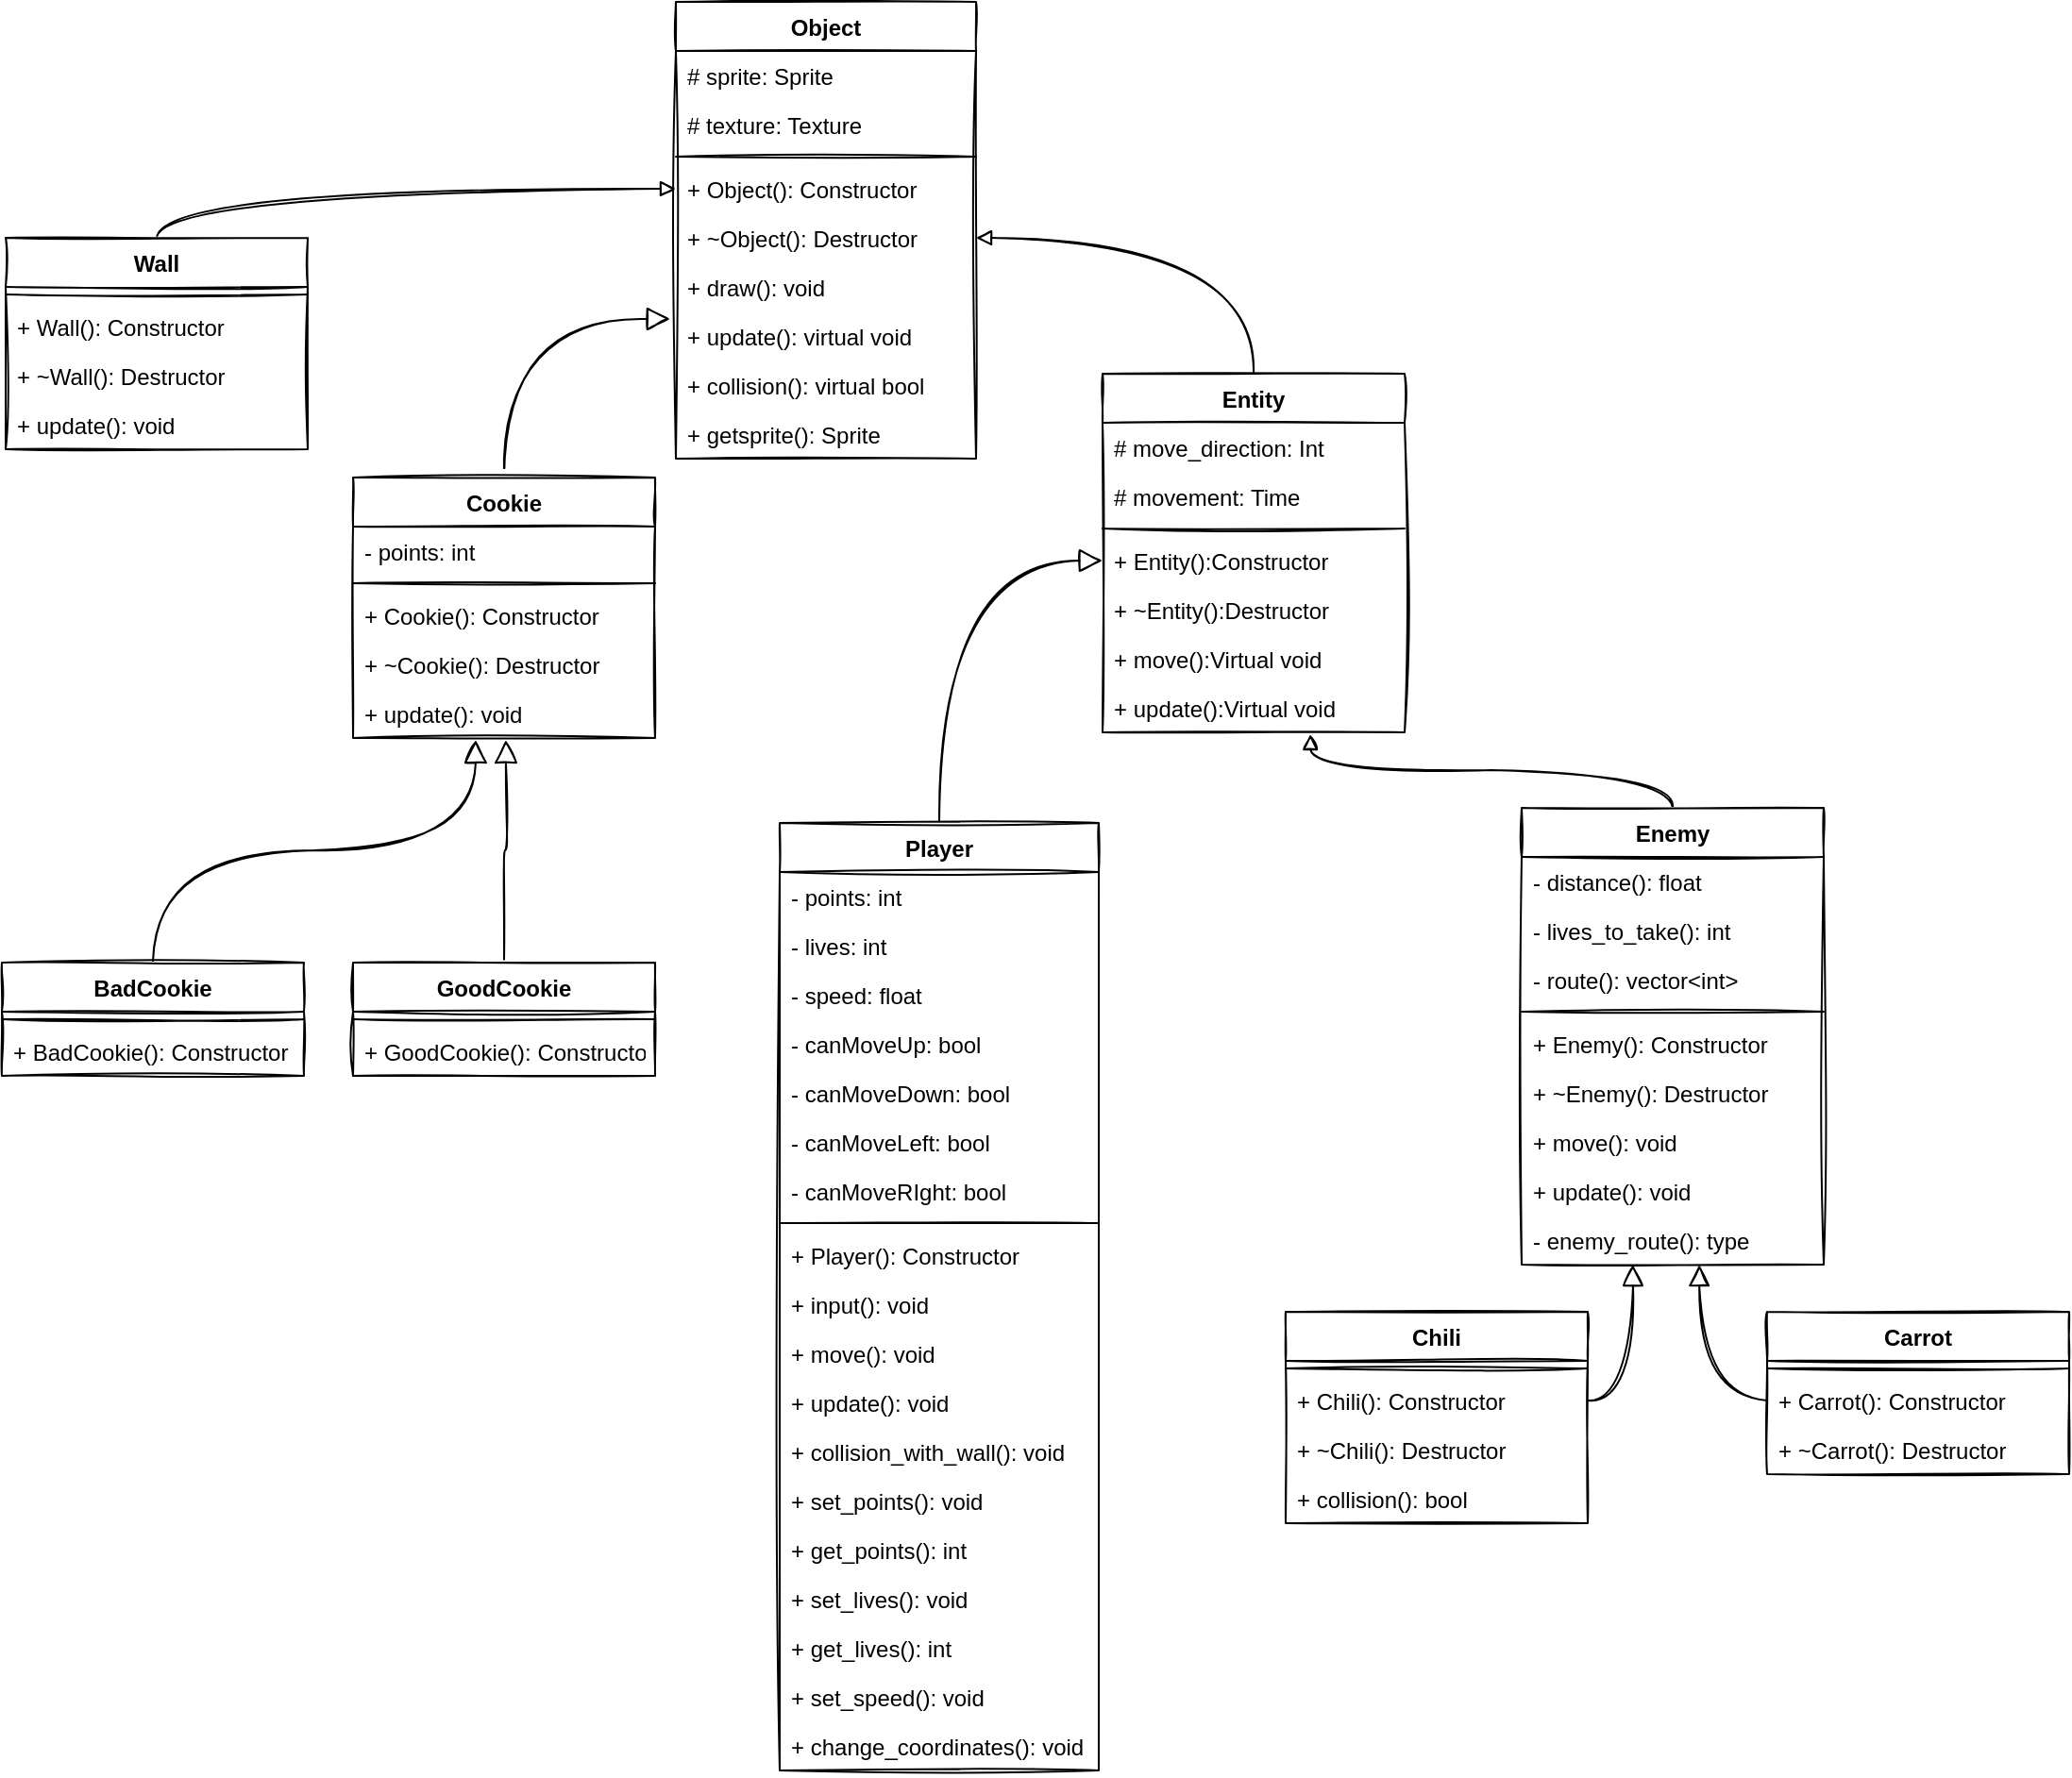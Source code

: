 <mxfile version="13.10.0" type="device" pages="4"><diagram id="eurjh4D5CMsgM8V4urNV" name="Page-1"><mxGraphModel dx="1736" dy="816" grid="0" gridSize="10" guides="1" tooltips="1" connect="1" arrows="1" fold="1" page="0" pageScale="1" pageWidth="850" pageHeight="1100" math="0" shadow="0"><root><mxCell id="0"/><mxCell id="1" parent="0"/><mxCell id="qb7raMPDY5-Nb71OauhC-1" value="Object" style="swimlane;fontStyle=1;align=center;verticalAlign=top;childLayout=stackLayout;horizontal=1;startSize=26;horizontalStack=0;resizeParent=1;resizeParentMax=0;resizeLast=0;collapsible=1;marginBottom=0;sketch=1;" parent="1" vertex="1"><mxGeometry x="325" y="46" width="159" height="242" as="geometry"/></mxCell><mxCell id="qb7raMPDY5-Nb71OauhC-2" value="# sprite: Sprite&#10;" style="text;strokeColor=none;fillColor=none;align=left;verticalAlign=top;spacingLeft=4;spacingRight=4;overflow=hidden;rotatable=0;points=[[0,0.5],[1,0.5]];portConstraint=eastwest;sketch=1;" parent="qb7raMPDY5-Nb71OauhC-1" vertex="1"><mxGeometry y="26" width="159" height="26" as="geometry"/></mxCell><mxCell id="qb7raMPDY5-Nb71OauhC-5" value="# texture: Texture&#10;" style="text;strokeColor=none;fillColor=none;align=left;verticalAlign=top;spacingLeft=4;spacingRight=4;overflow=hidden;rotatable=0;points=[[0,0.5],[1,0.5]];portConstraint=eastwest;sketch=1;" parent="qb7raMPDY5-Nb71OauhC-1" vertex="1"><mxGeometry y="52" width="159" height="26" as="geometry"/></mxCell><mxCell id="qb7raMPDY5-Nb71OauhC-3" value="" style="line;strokeWidth=1;fillColor=none;align=left;verticalAlign=middle;spacingTop=-1;spacingLeft=3;spacingRight=3;rotatable=0;labelPosition=right;points=[];portConstraint=eastwest;sketch=1;" parent="qb7raMPDY5-Nb71OauhC-1" vertex="1"><mxGeometry y="78" width="159" height="8" as="geometry"/></mxCell><mxCell id="qb7raMPDY5-Nb71OauhC-4" value="+ Object(): Constructor" style="text;strokeColor=none;fillColor=none;align=left;verticalAlign=top;spacingLeft=4;spacingRight=4;overflow=hidden;rotatable=0;points=[[0,0.5],[1,0.5]];portConstraint=eastwest;sketch=1;" parent="qb7raMPDY5-Nb71OauhC-1" vertex="1"><mxGeometry y="86" width="159" height="26" as="geometry"/></mxCell><mxCell id="qb7raMPDY5-Nb71OauhC-6" value="+ ~Object(): Destructor" style="text;strokeColor=none;fillColor=none;align=left;verticalAlign=top;spacingLeft=4;spacingRight=4;overflow=hidden;rotatable=0;points=[[0,0.5],[1,0.5]];portConstraint=eastwest;sketch=1;" parent="qb7raMPDY5-Nb71OauhC-1" vertex="1"><mxGeometry y="112" width="159" height="26" as="geometry"/></mxCell><mxCell id="qb7raMPDY5-Nb71OauhC-13" value="+ draw(): void " style="text;strokeColor=none;fillColor=none;align=left;verticalAlign=top;spacingLeft=4;spacingRight=4;overflow=hidden;rotatable=0;points=[[0,0.5],[1,0.5]];portConstraint=eastwest;sketch=1;" parent="qb7raMPDY5-Nb71OauhC-1" vertex="1"><mxGeometry y="138" width="159" height="26" as="geometry"/></mxCell><mxCell id="qb7raMPDY5-Nb71OauhC-14" value="+ update(): virtual void" style="text;strokeColor=none;fillColor=none;align=left;verticalAlign=top;spacingLeft=4;spacingRight=4;overflow=hidden;rotatable=0;points=[[0,0.5],[1,0.5]];portConstraint=eastwest;sketch=1;" parent="qb7raMPDY5-Nb71OauhC-1" vertex="1"><mxGeometry y="164" width="159" height="26" as="geometry"/></mxCell><mxCell id="qb7raMPDY5-Nb71OauhC-15" value="+ collision(): virtual bool" style="text;strokeColor=none;fillColor=none;align=left;verticalAlign=top;spacingLeft=4;spacingRight=4;overflow=hidden;rotatable=0;points=[[0,0.5],[1,0.5]];portConstraint=eastwest;sketch=1;" parent="qb7raMPDY5-Nb71OauhC-1" vertex="1"><mxGeometry y="190" width="159" height="26" as="geometry"/></mxCell><mxCell id="qb7raMPDY5-Nb71OauhC-16" value="+ getsprite(): Sprite" style="text;strokeColor=none;fillColor=none;align=left;verticalAlign=top;spacingLeft=4;spacingRight=4;overflow=hidden;rotatable=0;points=[[0,0.5],[1,0.5]];portConstraint=eastwest;sketch=1;" parent="qb7raMPDY5-Nb71OauhC-1" vertex="1"><mxGeometry y="216" width="159" height="26" as="geometry"/></mxCell><mxCell id="qb7raMPDY5-Nb71OauhC-36" style="edgeStyle=orthogonalEdgeStyle;orthogonalLoop=1;jettySize=auto;html=1;exitX=0.5;exitY=0;exitDx=0;exitDy=0;entryX=1;entryY=0.5;entryDx=0;entryDy=0;endArrow=block;endFill=0;curved=1;sketch=1;" parent="1" source="qb7raMPDY5-Nb71OauhC-17" target="qb7raMPDY5-Nb71OauhC-6" edge="1"><mxGeometry relative="1" as="geometry"/></mxCell><mxCell id="qb7raMPDY5-Nb71OauhC-17" value="Entity" style="swimlane;fontStyle=1;align=center;verticalAlign=top;childLayout=stackLayout;horizontal=1;startSize=26;horizontalStack=0;resizeParent=1;resizeParentMax=0;resizeLast=0;collapsible=1;marginBottom=0;sketch=1;" parent="1" vertex="1"><mxGeometry x="551" y="243" width="160" height="190" as="geometry"/></mxCell><mxCell id="qb7raMPDY5-Nb71OauhC-18" value="# move_direction: Int" style="text;strokeColor=none;fillColor=none;align=left;verticalAlign=top;spacingLeft=4;spacingRight=4;overflow=hidden;rotatable=0;points=[[0,0.5],[1,0.5]];portConstraint=eastwest;sketch=1;" parent="qb7raMPDY5-Nb71OauhC-17" vertex="1"><mxGeometry y="26" width="160" height="26" as="geometry"/></mxCell><mxCell id="qb7raMPDY5-Nb71OauhC-21" value="# movement: Time" style="text;strokeColor=none;fillColor=none;align=left;verticalAlign=top;spacingLeft=4;spacingRight=4;overflow=hidden;rotatable=0;points=[[0,0.5],[1,0.5]];portConstraint=eastwest;sketch=1;" parent="qb7raMPDY5-Nb71OauhC-17" vertex="1"><mxGeometry y="52" width="160" height="26" as="geometry"/></mxCell><mxCell id="qb7raMPDY5-Nb71OauhC-19" value="" style="line;strokeWidth=1;fillColor=none;align=left;verticalAlign=middle;spacingTop=-1;spacingLeft=3;spacingRight=3;rotatable=0;labelPosition=right;points=[];portConstraint=eastwest;sketch=1;" parent="qb7raMPDY5-Nb71OauhC-17" vertex="1"><mxGeometry y="78" width="160" height="8" as="geometry"/></mxCell><mxCell id="qb7raMPDY5-Nb71OauhC-20" value="+ Entity():Constructor " style="text;strokeColor=none;fillColor=none;align=left;verticalAlign=top;spacingLeft=4;spacingRight=4;overflow=hidden;rotatable=0;points=[[0,0.5],[1,0.5]];portConstraint=eastwest;sketch=1;" parent="qb7raMPDY5-Nb71OauhC-17" vertex="1"><mxGeometry y="86" width="160" height="26" as="geometry"/></mxCell><mxCell id="qb7raMPDY5-Nb71OauhC-22" value="+ ~Entity():Destructor " style="text;strokeColor=none;fillColor=none;align=left;verticalAlign=top;spacingLeft=4;spacingRight=4;overflow=hidden;rotatable=0;points=[[0,0.5],[1,0.5]];portConstraint=eastwest;sketch=1;" parent="qb7raMPDY5-Nb71OauhC-17" vertex="1"><mxGeometry y="112" width="160" height="26" as="geometry"/></mxCell><mxCell id="qb7raMPDY5-Nb71OauhC-23" value="+ move():Virtual void " style="text;strokeColor=none;fillColor=none;align=left;verticalAlign=top;spacingLeft=4;spacingRight=4;overflow=hidden;rotatable=0;points=[[0,0.5],[1,0.5]];portConstraint=eastwest;sketch=1;" parent="qb7raMPDY5-Nb71OauhC-17" vertex="1"><mxGeometry y="138" width="160" height="26" as="geometry"/></mxCell><mxCell id="qb7raMPDY5-Nb71OauhC-24" value="+ update():Virtual void " style="text;strokeColor=none;fillColor=none;align=left;verticalAlign=top;spacingLeft=4;spacingRight=4;overflow=hidden;rotatable=0;points=[[0,0.5],[1,0.5]];portConstraint=eastwest;sketch=1;" parent="qb7raMPDY5-Nb71OauhC-17" vertex="1"><mxGeometry y="164" width="160" height="26" as="geometry"/></mxCell><mxCell id="qb7raMPDY5-Nb71OauhC-71" style="edgeStyle=orthogonalEdgeStyle;orthogonalLoop=1;jettySize=auto;html=1;entryX=0;entryY=0.5;entryDx=0;entryDy=0;endArrow=block;endFill=0;curved=1;sketch=1;" parent="1" source="qb7raMPDY5-Nb71OauhC-37" target="qb7raMPDY5-Nb71OauhC-4" edge="1"><mxGeometry relative="1" as="geometry"/></mxCell><mxCell id="qb7raMPDY5-Nb71OauhC-37" value="Wall" style="swimlane;fontStyle=1;align=center;verticalAlign=top;childLayout=stackLayout;horizontal=1;startSize=26;horizontalStack=0;resizeParent=1;resizeParentMax=0;resizeLast=0;collapsible=1;marginBottom=0;sketch=1;" parent="1" vertex="1"><mxGeometry x="-30" y="171" width="160" height="112" as="geometry"/></mxCell><mxCell id="qb7raMPDY5-Nb71OauhC-39" value="" style="line;strokeWidth=1;fillColor=none;align=left;verticalAlign=middle;spacingTop=-1;spacingLeft=3;spacingRight=3;rotatable=0;labelPosition=right;points=[];portConstraint=eastwest;sketch=1;" parent="qb7raMPDY5-Nb71OauhC-37" vertex="1"><mxGeometry y="26" width="160" height="8" as="geometry"/></mxCell><mxCell id="qb7raMPDY5-Nb71OauhC-40" value="+ Wall(): Constructor" style="text;strokeColor=none;fillColor=none;align=left;verticalAlign=top;spacingLeft=4;spacingRight=4;overflow=hidden;rotatable=0;points=[[0,0.5],[1,0.5]];portConstraint=eastwest;sketch=1;" parent="qb7raMPDY5-Nb71OauhC-37" vertex="1"><mxGeometry y="34" width="160" height="26" as="geometry"/></mxCell><mxCell id="Ig90UgPS-nkzDy9OIVpp-23" value="+ ~Wall(): Destructor" style="text;strokeColor=none;fillColor=none;align=left;verticalAlign=top;spacingLeft=4;spacingRight=4;overflow=hidden;rotatable=0;points=[[0,0.5],[1,0.5]];portConstraint=eastwest;sketch=1;" parent="qb7raMPDY5-Nb71OauhC-37" vertex="1"><mxGeometry y="60" width="160" height="26" as="geometry"/></mxCell><mxCell id="Ig90UgPS-nkzDy9OIVpp-24" value="+ update(): void" style="text;strokeColor=none;fillColor=none;align=left;verticalAlign=top;spacingLeft=4;spacingRight=4;overflow=hidden;rotatable=0;points=[[0,0.5],[1,0.5]];portConstraint=eastwest;sketch=1;" parent="qb7raMPDY5-Nb71OauhC-37" vertex="1"><mxGeometry y="86" width="160" height="26" as="geometry"/></mxCell><mxCell id="BeN2q6Zb-BIlwSnJ0S9z-1" style="edgeStyle=orthogonalEdgeStyle;curved=1;rounded=0;orthogonalLoop=1;jettySize=auto;html=1;exitX=0.5;exitY=0;exitDx=0;exitDy=0;entryX=0;entryY=0.5;entryDx=0;entryDy=0;endArrow=block;endFill=0;endSize=10;sketch=1;" parent="1" source="qb7raMPDY5-Nb71OauhC-41" target="qb7raMPDY5-Nb71OauhC-20" edge="1"><mxGeometry relative="1" as="geometry"/></mxCell><mxCell id="qb7raMPDY5-Nb71OauhC-41" value="Player" style="swimlane;fontStyle=1;align=center;verticalAlign=top;childLayout=stackLayout;horizontal=1;startSize=26;horizontalStack=0;resizeParent=1;resizeParentMax=0;resizeLast=0;collapsible=1;marginBottom=0;sketch=1;" parent="1" vertex="1"><mxGeometry x="380" y="481" width="169" height="502" as="geometry"/></mxCell><mxCell id="qb7raMPDY5-Nb71OauhC-42" value="- points: int" style="text;strokeColor=none;fillColor=none;align=left;verticalAlign=top;spacingLeft=4;spacingRight=4;overflow=hidden;rotatable=0;points=[[0,0.5],[1,0.5]];portConstraint=eastwest;sketch=1;" parent="qb7raMPDY5-Nb71OauhC-41" vertex="1"><mxGeometry y="26" width="169" height="26" as="geometry"/></mxCell><mxCell id="Ig90UgPS-nkzDy9OIVpp-5" value="- lives: int" style="text;strokeColor=none;fillColor=none;align=left;verticalAlign=top;spacingLeft=4;spacingRight=4;overflow=hidden;rotatable=0;points=[[0,0.5],[1,0.5]];portConstraint=eastwest;sketch=1;" parent="qb7raMPDY5-Nb71OauhC-41" vertex="1"><mxGeometry y="52" width="169" height="26" as="geometry"/></mxCell><mxCell id="Ig90UgPS-nkzDy9OIVpp-8" value="- speed: float" style="text;strokeColor=none;fillColor=none;align=left;verticalAlign=top;spacingLeft=4;spacingRight=4;overflow=hidden;rotatable=0;points=[[0,0.5],[1,0.5]];portConstraint=eastwest;sketch=1;" parent="qb7raMPDY5-Nb71OauhC-41" vertex="1"><mxGeometry y="78" width="169" height="26" as="geometry"/></mxCell><mxCell id="Ig90UgPS-nkzDy9OIVpp-7" value="- canMoveUp: bool" style="text;strokeColor=none;fillColor=none;align=left;verticalAlign=top;spacingLeft=4;spacingRight=4;overflow=hidden;rotatable=0;points=[[0,0.5],[1,0.5]];portConstraint=eastwest;sketch=1;" parent="qb7raMPDY5-Nb71OauhC-41" vertex="1"><mxGeometry y="104" width="169" height="26" as="geometry"/></mxCell><mxCell id="Ig90UgPS-nkzDy9OIVpp-10" value="- canMoveDown: bool" style="text;strokeColor=none;fillColor=none;align=left;verticalAlign=top;spacingLeft=4;spacingRight=4;overflow=hidden;rotatable=0;points=[[0,0.5],[1,0.5]];portConstraint=eastwest;sketch=1;" parent="qb7raMPDY5-Nb71OauhC-41" vertex="1"><mxGeometry y="130" width="169" height="26" as="geometry"/></mxCell><mxCell id="Ig90UgPS-nkzDy9OIVpp-12" value="- canMoveLeft: bool" style="text;strokeColor=none;fillColor=none;align=left;verticalAlign=top;spacingLeft=4;spacingRight=4;overflow=hidden;rotatable=0;points=[[0,0.5],[1,0.5]];portConstraint=eastwest;sketch=1;" parent="qb7raMPDY5-Nb71OauhC-41" vertex="1"><mxGeometry y="156" width="169" height="26" as="geometry"/></mxCell><mxCell id="Ig90UgPS-nkzDy9OIVpp-11" value="- canMoveRIght: bool" style="text;strokeColor=none;fillColor=none;align=left;verticalAlign=top;spacingLeft=4;spacingRight=4;overflow=hidden;rotatable=0;points=[[0,0.5],[1,0.5]];portConstraint=eastwest;sketch=1;" parent="qb7raMPDY5-Nb71OauhC-41" vertex="1"><mxGeometry y="182" width="169" height="26" as="geometry"/></mxCell><mxCell id="qb7raMPDY5-Nb71OauhC-43" value="" style="line;strokeWidth=1;fillColor=none;align=left;verticalAlign=middle;spacingTop=-1;spacingLeft=3;spacingRight=3;rotatable=0;labelPosition=right;points=[];portConstraint=eastwest;sketch=1;" parent="qb7raMPDY5-Nb71OauhC-41" vertex="1"><mxGeometry y="208" width="169" height="8" as="geometry"/></mxCell><mxCell id="qb7raMPDY5-Nb71OauhC-44" value="+ Player(): Constructor" style="text;strokeColor=none;fillColor=none;align=left;verticalAlign=top;spacingLeft=4;spacingRight=4;overflow=hidden;rotatable=0;points=[[0,0.5],[1,0.5]];portConstraint=eastwest;sketch=1;" parent="qb7raMPDY5-Nb71OauhC-41" vertex="1"><mxGeometry y="216" width="169" height="26" as="geometry"/></mxCell><mxCell id="Ig90UgPS-nkzDy9OIVpp-13" value="+ input(): void" style="text;strokeColor=none;fillColor=none;align=left;verticalAlign=top;spacingLeft=4;spacingRight=4;overflow=hidden;rotatable=0;points=[[0,0.5],[1,0.5]];portConstraint=eastwest;sketch=1;" parent="qb7raMPDY5-Nb71OauhC-41" vertex="1"><mxGeometry y="242" width="169" height="26" as="geometry"/></mxCell><mxCell id="Ig90UgPS-nkzDy9OIVpp-14" value="+ move(): void" style="text;strokeColor=none;fillColor=none;align=left;verticalAlign=top;spacingLeft=4;spacingRight=4;overflow=hidden;rotatable=0;points=[[0,0.5],[1,0.5]];portConstraint=eastwest;sketch=1;" parent="qb7raMPDY5-Nb71OauhC-41" vertex="1"><mxGeometry y="268" width="169" height="26" as="geometry"/></mxCell><mxCell id="Ig90UgPS-nkzDy9OIVpp-15" value="+ update(): void" style="text;strokeColor=none;fillColor=none;align=left;verticalAlign=top;spacingLeft=4;spacingRight=4;overflow=hidden;rotatable=0;points=[[0,0.5],[1,0.5]];portConstraint=eastwest;sketch=1;" parent="qb7raMPDY5-Nb71OauhC-41" vertex="1"><mxGeometry y="294" width="169" height="26" as="geometry"/></mxCell><mxCell id="Ig90UgPS-nkzDy9OIVpp-16" value="+ collision_with_wall(): void" style="text;strokeColor=none;fillColor=none;align=left;verticalAlign=top;spacingLeft=4;spacingRight=4;overflow=hidden;rotatable=0;points=[[0,0.5],[1,0.5]];portConstraint=eastwest;sketch=1;" parent="qb7raMPDY5-Nb71OauhC-41" vertex="1"><mxGeometry y="320" width="169" height="26" as="geometry"/></mxCell><mxCell id="Ig90UgPS-nkzDy9OIVpp-17" value="+ set_points(): void" style="text;strokeColor=none;fillColor=none;align=left;verticalAlign=top;spacingLeft=4;spacingRight=4;overflow=hidden;rotatable=0;points=[[0,0.5],[1,0.5]];portConstraint=eastwest;sketch=1;" parent="qb7raMPDY5-Nb71OauhC-41" vertex="1"><mxGeometry y="346" width="169" height="26" as="geometry"/></mxCell><mxCell id="Ig90UgPS-nkzDy9OIVpp-18" value="+ get_points(): int" style="text;strokeColor=none;fillColor=none;align=left;verticalAlign=top;spacingLeft=4;spacingRight=4;overflow=hidden;rotatable=0;points=[[0,0.5],[1,0.5]];portConstraint=eastwest;sketch=1;" parent="qb7raMPDY5-Nb71OauhC-41" vertex="1"><mxGeometry y="372" width="169" height="26" as="geometry"/></mxCell><mxCell id="Ig90UgPS-nkzDy9OIVpp-19" value="+ set_lives(): void" style="text;strokeColor=none;fillColor=none;align=left;verticalAlign=top;spacingLeft=4;spacingRight=4;overflow=hidden;rotatable=0;points=[[0,0.5],[1,0.5]];portConstraint=eastwest;sketch=1;" parent="qb7raMPDY5-Nb71OauhC-41" vertex="1"><mxGeometry y="398" width="169" height="26" as="geometry"/></mxCell><mxCell id="Ig90UgPS-nkzDy9OIVpp-20" value="+ get_lives(): int" style="text;strokeColor=none;fillColor=none;align=left;verticalAlign=top;spacingLeft=4;spacingRight=4;overflow=hidden;rotatable=0;points=[[0,0.5],[1,0.5]];portConstraint=eastwest;sketch=1;" parent="qb7raMPDY5-Nb71OauhC-41" vertex="1"><mxGeometry y="424" width="169" height="26" as="geometry"/></mxCell><mxCell id="Ig90UgPS-nkzDy9OIVpp-21" value="+ set_speed(): void" style="text;strokeColor=none;fillColor=none;align=left;verticalAlign=top;spacingLeft=4;spacingRight=4;overflow=hidden;rotatable=0;points=[[0,0.5],[1,0.5]];portConstraint=eastwest;sketch=1;" parent="qb7raMPDY5-Nb71OauhC-41" vertex="1"><mxGeometry y="450" width="169" height="26" as="geometry"/></mxCell><mxCell id="Ig90UgPS-nkzDy9OIVpp-22" value="+ change_coordinates(): void" style="text;strokeColor=none;fillColor=none;align=left;verticalAlign=top;spacingLeft=4;spacingRight=4;overflow=hidden;rotatable=0;points=[[0,0.5],[1,0.5]];portConstraint=eastwest;sketch=1;" parent="qb7raMPDY5-Nb71OauhC-41" vertex="1"><mxGeometry y="476" width="169" height="26" as="geometry"/></mxCell><mxCell id="qb7raMPDY5-Nb71OauhC-50" style="edgeStyle=orthogonalEdgeStyle;orthogonalLoop=1;jettySize=auto;html=1;entryX=0.688;entryY=1.038;entryDx=0;entryDy=0;entryPerimeter=0;endArrow=block;endFill=0;curved=1;sketch=1;" parent="1" source="qb7raMPDY5-Nb71OauhC-46" target="qb7raMPDY5-Nb71OauhC-24" edge="1"><mxGeometry relative="1" as="geometry"/></mxCell><mxCell id="qb7raMPDY5-Nb71OauhC-46" value="Enemy" style="swimlane;fontStyle=1;align=center;verticalAlign=top;childLayout=stackLayout;horizontal=1;startSize=26;horizontalStack=0;resizeParent=1;resizeParentMax=0;resizeLast=0;collapsible=1;marginBottom=0;sketch=1;" parent="1" vertex="1"><mxGeometry x="773" y="473" width="160" height="242" as="geometry"/></mxCell><mxCell id="qb7raMPDY5-Nb71OauhC-47" value="- distance(): float" style="text;strokeColor=none;fillColor=none;align=left;verticalAlign=top;spacingLeft=4;spacingRight=4;overflow=hidden;rotatable=0;points=[[0,0.5],[1,0.5]];portConstraint=eastwest;sketch=1;" parent="qb7raMPDY5-Nb71OauhC-46" vertex="1"><mxGeometry y="26" width="160" height="26" as="geometry"/></mxCell><mxCell id="Ig90UgPS-nkzDy9OIVpp-33" value="- lives_to_take(): int" style="text;strokeColor=none;fillColor=none;align=left;verticalAlign=top;spacingLeft=4;spacingRight=4;overflow=hidden;rotatable=0;points=[[0,0.5],[1,0.5]];portConstraint=eastwest;sketch=1;" parent="qb7raMPDY5-Nb71OauhC-46" vertex="1"><mxGeometry y="52" width="160" height="26" as="geometry"/></mxCell><mxCell id="Ig90UgPS-nkzDy9OIVpp-34" value="- route(): vector&lt;int&gt;" style="text;strokeColor=none;fillColor=none;align=left;verticalAlign=top;spacingLeft=4;spacingRight=4;overflow=hidden;rotatable=0;points=[[0,0.5],[1,0.5]];portConstraint=eastwest;sketch=1;" parent="qb7raMPDY5-Nb71OauhC-46" vertex="1"><mxGeometry y="78" width="160" height="26" as="geometry"/></mxCell><mxCell id="qb7raMPDY5-Nb71OauhC-48" value="" style="line;strokeWidth=1;fillColor=none;align=left;verticalAlign=middle;spacingTop=-1;spacingLeft=3;spacingRight=3;rotatable=0;labelPosition=right;points=[];portConstraint=eastwest;sketch=1;" parent="qb7raMPDY5-Nb71OauhC-46" vertex="1"><mxGeometry y="104" width="160" height="8" as="geometry"/></mxCell><mxCell id="qb7raMPDY5-Nb71OauhC-49" value="+ Enemy(): Constructor" style="text;strokeColor=none;fillColor=none;align=left;verticalAlign=top;spacingLeft=4;spacingRight=4;overflow=hidden;rotatable=0;points=[[0,0.5],[1,0.5]];portConstraint=eastwest;sketch=1;" parent="qb7raMPDY5-Nb71OauhC-46" vertex="1"><mxGeometry y="112" width="160" height="26" as="geometry"/></mxCell><mxCell id="Ig90UgPS-nkzDy9OIVpp-36" value="+ ~Enemy(): Destructor" style="text;strokeColor=none;fillColor=none;align=left;verticalAlign=top;spacingLeft=4;spacingRight=4;overflow=hidden;rotatable=0;points=[[0,0.5],[1,0.5]];portConstraint=eastwest;sketch=1;" parent="qb7raMPDY5-Nb71OauhC-46" vertex="1"><mxGeometry y="138" width="160" height="26" as="geometry"/></mxCell><mxCell id="Ig90UgPS-nkzDy9OIVpp-37" value="+ move(): void" style="text;strokeColor=none;fillColor=none;align=left;verticalAlign=top;spacingLeft=4;spacingRight=4;overflow=hidden;rotatable=0;points=[[0,0.5],[1,0.5]];portConstraint=eastwest;sketch=1;" parent="qb7raMPDY5-Nb71OauhC-46" vertex="1"><mxGeometry y="164" width="160" height="26" as="geometry"/></mxCell><mxCell id="Ig90UgPS-nkzDy9OIVpp-39" value="+ update(): void" style="text;strokeColor=none;fillColor=none;align=left;verticalAlign=top;spacingLeft=4;spacingRight=4;overflow=hidden;rotatable=0;points=[[0,0.5],[1,0.5]];portConstraint=eastwest;sketch=1;" parent="qb7raMPDY5-Nb71OauhC-46" vertex="1"><mxGeometry y="190" width="160" height="26" as="geometry"/></mxCell><mxCell id="Ig90UgPS-nkzDy9OIVpp-38" value="- enemy_route(): type" style="text;strokeColor=none;fillColor=none;align=left;verticalAlign=top;spacingLeft=4;spacingRight=4;overflow=hidden;rotatable=0;points=[[0,0.5],[1,0.5]];portConstraint=eastwest;sketch=1;" parent="qb7raMPDY5-Nb71OauhC-46" vertex="1"><mxGeometry y="216" width="160" height="26" as="geometry"/></mxCell><mxCell id="qb7raMPDY5-Nb71OauhC-51" value="Chili" style="swimlane;fontStyle=1;align=center;verticalAlign=top;childLayout=stackLayout;horizontal=1;startSize=26;horizontalStack=0;resizeParent=1;resizeParentMax=0;resizeLast=0;collapsible=1;marginBottom=0;sketch=1;" parent="1" vertex="1"><mxGeometry x="648" y="740" width="160" height="112" as="geometry"/></mxCell><mxCell id="qb7raMPDY5-Nb71OauhC-53" value="" style="line;strokeWidth=1;fillColor=none;align=left;verticalAlign=middle;spacingTop=-1;spacingLeft=3;spacingRight=3;rotatable=0;labelPosition=right;points=[];portConstraint=eastwest;sketch=1;" parent="qb7raMPDY5-Nb71OauhC-51" vertex="1"><mxGeometry y="26" width="160" height="8" as="geometry"/></mxCell><mxCell id="qb7raMPDY5-Nb71OauhC-54" value="+ Chili(): Constructor" style="text;strokeColor=none;fillColor=none;align=left;verticalAlign=top;spacingLeft=4;spacingRight=4;overflow=hidden;rotatable=0;points=[[0,0.5],[1,0.5]];portConstraint=eastwest;sketch=1;" parent="qb7raMPDY5-Nb71OauhC-51" vertex="1"><mxGeometry y="34" width="160" height="26" as="geometry"/></mxCell><mxCell id="Ig90UgPS-nkzDy9OIVpp-40" value="+ ~Chili(): Destructor" style="text;strokeColor=none;fillColor=none;align=left;verticalAlign=top;spacingLeft=4;spacingRight=4;overflow=hidden;rotatable=0;points=[[0,0.5],[1,0.5]];portConstraint=eastwest;sketch=1;" parent="qb7raMPDY5-Nb71OauhC-51" vertex="1"><mxGeometry y="60" width="160" height="26" as="geometry"/></mxCell><mxCell id="Ig90UgPS-nkzDy9OIVpp-41" value="+ collision(): bool" style="text;strokeColor=none;fillColor=none;align=left;verticalAlign=top;spacingLeft=4;spacingRight=4;overflow=hidden;rotatable=0;points=[[0,0.5],[1,0.5]];portConstraint=eastwest;sketch=1;" parent="qb7raMPDY5-Nb71OauhC-51" vertex="1"><mxGeometry y="86" width="160" height="26" as="geometry"/></mxCell><mxCell id="qb7raMPDY5-Nb71OauhC-55" value="Carrot" style="swimlane;fontStyle=1;align=center;verticalAlign=top;childLayout=stackLayout;horizontal=1;startSize=26;horizontalStack=0;resizeParent=1;resizeParentMax=0;resizeLast=0;collapsible=1;marginBottom=0;sketch=1;" parent="1" vertex="1"><mxGeometry x="903" y="740" width="160" height="86" as="geometry"/></mxCell><mxCell id="qb7raMPDY5-Nb71OauhC-57" value="" style="line;strokeWidth=1;fillColor=none;align=left;verticalAlign=middle;spacingTop=-1;spacingLeft=3;spacingRight=3;rotatable=0;labelPosition=right;points=[];portConstraint=eastwest;sketch=1;" parent="qb7raMPDY5-Nb71OauhC-55" vertex="1"><mxGeometry y="26" width="160" height="8" as="geometry"/></mxCell><mxCell id="qb7raMPDY5-Nb71OauhC-58" value="+ Carrot(): Constructor" style="text;strokeColor=none;fillColor=none;align=left;verticalAlign=top;spacingLeft=4;spacingRight=4;overflow=hidden;rotatable=0;points=[[0,0.5],[1,0.5]];portConstraint=eastwest;sketch=1;" parent="qb7raMPDY5-Nb71OauhC-55" vertex="1"><mxGeometry y="34" width="160" height="26" as="geometry"/></mxCell><mxCell id="Ig90UgPS-nkzDy9OIVpp-42" value="+ ~Carrot(): Destructor" style="text;strokeColor=none;fillColor=none;align=left;verticalAlign=top;spacingLeft=4;spacingRight=4;overflow=hidden;rotatable=0;points=[[0,0.5],[1,0.5]];portConstraint=eastwest;sketch=1;" parent="qb7raMPDY5-Nb71OauhC-55" vertex="1"><mxGeometry y="60" width="160" height="26" as="geometry"/></mxCell><mxCell id="BeN2q6Zb-BIlwSnJ0S9z-2" style="edgeStyle=orthogonalEdgeStyle;curved=1;rounded=0;orthogonalLoop=1;jettySize=auto;html=1;entryX=-0.019;entryY=0.154;entryDx=0;entryDy=0;entryPerimeter=0;endArrow=block;endFill=0;endSize=10;sketch=1;" parent="1" source="qb7raMPDY5-Nb71OauhC-59" target="qb7raMPDY5-Nb71OauhC-14" edge="1"><mxGeometry relative="1" as="geometry"/></mxCell><mxCell id="qb7raMPDY5-Nb71OauhC-59" value="Cookie" style="swimlane;fontStyle=1;align=center;verticalAlign=top;childLayout=stackLayout;horizontal=1;startSize=26;horizontalStack=0;resizeParent=1;resizeParentMax=0;resizeLast=0;collapsible=1;marginBottom=0;sketch=1;" parent="1" vertex="1"><mxGeometry x="154" y="298" width="160" height="138" as="geometry"/></mxCell><mxCell id="qb7raMPDY5-Nb71OauhC-60" value="- points: int" style="text;strokeColor=none;fillColor=none;align=left;verticalAlign=top;spacingLeft=4;spacingRight=4;overflow=hidden;rotatable=0;points=[[0,0.5],[1,0.5]];portConstraint=eastwest;sketch=1;" parent="qb7raMPDY5-Nb71OauhC-59" vertex="1"><mxGeometry y="26" width="160" height="26" as="geometry"/></mxCell><mxCell id="qb7raMPDY5-Nb71OauhC-61" value="" style="line;strokeWidth=1;fillColor=none;align=left;verticalAlign=middle;spacingTop=-1;spacingLeft=3;spacingRight=3;rotatable=0;labelPosition=right;points=[];portConstraint=eastwest;sketch=1;" parent="qb7raMPDY5-Nb71OauhC-59" vertex="1"><mxGeometry y="52" width="160" height="8" as="geometry"/></mxCell><mxCell id="qb7raMPDY5-Nb71OauhC-62" value="+ Cookie(): Constructor" style="text;strokeColor=none;fillColor=none;align=left;verticalAlign=top;spacingLeft=4;spacingRight=4;overflow=hidden;rotatable=0;points=[[0,0.5],[1,0.5]];portConstraint=eastwest;sketch=1;" parent="qb7raMPDY5-Nb71OauhC-59" vertex="1"><mxGeometry y="60" width="160" height="26" as="geometry"/></mxCell><mxCell id="Ig90UgPS-nkzDy9OIVpp-25" value="+ ~Cookie(): Destructor" style="text;strokeColor=none;fillColor=none;align=left;verticalAlign=top;spacingLeft=4;spacingRight=4;overflow=hidden;rotatable=0;points=[[0,0.5],[1,0.5]];portConstraint=eastwest;sketch=1;" parent="qb7raMPDY5-Nb71OauhC-59" vertex="1"><mxGeometry y="86" width="160" height="26" as="geometry"/></mxCell><mxCell id="Ig90UgPS-nkzDy9OIVpp-26" value="+ update(): void" style="text;strokeColor=none;fillColor=none;align=left;verticalAlign=top;spacingLeft=4;spacingRight=4;overflow=hidden;rotatable=0;points=[[0,0.5],[1,0.5]];portConstraint=eastwest;sketch=1;" parent="qb7raMPDY5-Nb71OauhC-59" vertex="1"><mxGeometry y="112" width="160" height="26" as="geometry"/></mxCell><mxCell id="BeN2q6Zb-BIlwSnJ0S9z-3" style="edgeStyle=orthogonalEdgeStyle;curved=1;rounded=0;orthogonalLoop=1;jettySize=auto;html=1;exitX=0.5;exitY=0;exitDx=0;exitDy=0;entryX=0.406;entryY=1.038;entryDx=0;entryDy=0;entryPerimeter=0;endArrow=block;endFill=0;endSize=10;sketch=1;" parent="1" source="qb7raMPDY5-Nb71OauhC-78" target="Ig90UgPS-nkzDy9OIVpp-26" edge="1"><mxGeometry relative="1" as="geometry"><mxPoint x="222" y="462.988" as="targetPoint"/></mxGeometry></mxCell><mxCell id="qb7raMPDY5-Nb71OauhC-78" value="BadCookie" style="swimlane;fontStyle=1;align=center;verticalAlign=top;childLayout=stackLayout;horizontal=1;startSize=26;horizontalStack=0;resizeParent=1;resizeParentMax=0;resizeLast=0;collapsible=1;marginBottom=0;sketch=1;" parent="1" vertex="1"><mxGeometry x="-32" y="555" width="160" height="60" as="geometry"/></mxCell><mxCell id="qb7raMPDY5-Nb71OauhC-80" value="" style="line;strokeWidth=1;fillColor=none;align=left;verticalAlign=middle;spacingTop=-1;spacingLeft=3;spacingRight=3;rotatable=0;labelPosition=right;points=[];portConstraint=eastwest;sketch=1;" parent="qb7raMPDY5-Nb71OauhC-78" vertex="1"><mxGeometry y="26" width="160" height="8" as="geometry"/></mxCell><mxCell id="qb7raMPDY5-Nb71OauhC-81" value="+ BadCookie(): Constructor" style="text;strokeColor=none;fillColor=none;align=left;verticalAlign=top;spacingLeft=4;spacingRight=4;overflow=hidden;rotatable=0;points=[[0,0.5],[1,0.5]];portConstraint=eastwest;sketch=1;" parent="qb7raMPDY5-Nb71OauhC-78" vertex="1"><mxGeometry y="34" width="160" height="26" as="geometry"/></mxCell><mxCell id="BeN2q6Zb-BIlwSnJ0S9z-4" style="edgeStyle=orthogonalEdgeStyle;curved=1;rounded=0;orthogonalLoop=1;jettySize=auto;html=1;entryX=0.506;entryY=1.038;entryDx=0;entryDy=0;entryPerimeter=0;endArrow=block;endFill=0;endSize=10;sketch=1;" parent="1" source="Ig90UgPS-nkzDy9OIVpp-29" target="Ig90UgPS-nkzDy9OIVpp-26" edge="1"><mxGeometry relative="1" as="geometry"><mxPoint x="234.96" y="461.012" as="targetPoint"/></mxGeometry></mxCell><mxCell id="Ig90UgPS-nkzDy9OIVpp-29" value="GoodCookie" style="swimlane;fontStyle=1;align=center;verticalAlign=top;childLayout=stackLayout;horizontal=1;startSize=26;horizontalStack=0;resizeParent=1;resizeParentMax=0;resizeLast=0;collapsible=1;marginBottom=0;sketch=1;" parent="1" vertex="1"><mxGeometry x="154" y="555" width="160" height="60" as="geometry"/></mxCell><mxCell id="Ig90UgPS-nkzDy9OIVpp-30" value="" style="line;strokeWidth=1;fillColor=none;align=left;verticalAlign=middle;spacingTop=-1;spacingLeft=3;spacingRight=3;rotatable=0;labelPosition=right;points=[];portConstraint=eastwest;sketch=1;" parent="Ig90UgPS-nkzDy9OIVpp-29" vertex="1"><mxGeometry y="26" width="160" height="8" as="geometry"/></mxCell><mxCell id="Ig90UgPS-nkzDy9OIVpp-31" value="+ GoodCookie(): Constructor" style="text;strokeColor=none;fillColor=none;align=left;verticalAlign=top;spacingLeft=4;spacingRight=4;overflow=hidden;rotatable=0;points=[[0,0.5],[1,0.5]];portConstraint=eastwest;sketch=1;" parent="Ig90UgPS-nkzDy9OIVpp-29" vertex="1"><mxGeometry y="34" width="160" height="26" as="geometry"/></mxCell><mxCell id="Ig90UgPS-nkzDy9OIVpp-43" style="edgeStyle=orthogonalEdgeStyle;curved=1;rounded=0;orthogonalLoop=1;jettySize=auto;html=1;endArrow=block;endFill=0;endSize=9;sketch=1;" parent="1" source="qb7raMPDY5-Nb71OauhC-54" target="Ig90UgPS-nkzDy9OIVpp-38" edge="1"><mxGeometry relative="1" as="geometry"><mxPoint x="832" y="746" as="targetPoint"/><Array as="points"><mxPoint x="832" y="787"/></Array></mxGeometry></mxCell><mxCell id="Ig90UgPS-nkzDy9OIVpp-44" style="edgeStyle=orthogonalEdgeStyle;curved=1;rounded=0;orthogonalLoop=1;jettySize=auto;html=1;exitX=0;exitY=0.5;exitDx=0;exitDy=0;entryX=0.588;entryY=1;entryDx=0;entryDy=0;entryPerimeter=0;endArrow=block;endFill=0;endSize=9;sketch=1;" parent="1" source="qb7raMPDY5-Nb71OauhC-58" target="Ig90UgPS-nkzDy9OIVpp-38" edge="1"><mxGeometry relative="1" as="geometry"/></mxCell></root></mxGraphModel></diagram><diagram id="rEkRkC9L-tnwz-4De2Kr" name="Page-2"><mxGraphModel dx="1336" dy="816" grid="0" gridSize="10" guides="1" tooltips="1" connect="1" arrows="1" fold="1" page="0" pageScale="1" pageWidth="850" pageHeight="1100" math="0" shadow="0"><root><mxCell id="P54mEM0tkgdkKc6xWNwW-0"/><mxCell id="P54mEM0tkgdkKc6xWNwW-1" parent="P54mEM0tkgdkKc6xWNwW-0"/><mxCell id="1fti9RMMOSQ5JIT_mqpY-0" value="Game" style="swimlane;fontStyle=1;align=center;verticalAlign=top;childLayout=stackLayout;horizontal=1;startSize=26;horizontalStack=0;resizeParent=1;resizeParentMax=0;resizeLast=0;collapsible=1;marginBottom=0;sketch=1;" parent="P54mEM0tkgdkKc6xWNwW-1" vertex="1"><mxGeometry x="344" y="434" width="160" height="398" as="geometry"/></mxCell><mxCell id="1fti9RMMOSQ5JIT_mqpY-1" value="- close : bool" style="text;strokeColor=none;fillColor=none;align=left;verticalAlign=top;spacingLeft=4;spacingRight=4;overflow=hidden;rotatable=0;points=[[0,0.5],[1,0.5]];portConstraint=eastwest;sketch=1;" parent="1fti9RMMOSQ5JIT_mqpY-0" vertex="1"><mxGeometry y="26" width="160" height="26" as="geometry"/></mxCell><mxCell id="1fti9RMMOSQ5JIT_mqpY-30" value="- text : Text" style="text;strokeColor=none;fillColor=none;align=left;verticalAlign=top;spacingLeft=4;spacingRight=4;overflow=hidden;rotatable=0;points=[[0,0.5],[1,0.5]];portConstraint=eastwest;sketch=1;" parent="1fti9RMMOSQ5JIT_mqpY-0" vertex="1"><mxGeometry y="52" width="160" height="26" as="geometry"/></mxCell><mxCell id="1fti9RMMOSQ5JIT_mqpY-31" value="- font : Font" style="text;strokeColor=none;fillColor=none;align=left;verticalAlign=top;spacingLeft=4;spacingRight=4;overflow=hidden;rotatable=0;points=[[0,0.5],[1,0.5]];portConstraint=eastwest;sketch=1;" parent="1fti9RMMOSQ5JIT_mqpY-0" vertex="1"><mxGeometry y="78" width="160" height="26" as="geometry"/></mxCell><mxCell id="1fti9RMMOSQ5JIT_mqpY-32" value="- clock : Clock" style="text;strokeColor=none;fillColor=none;align=left;verticalAlign=top;spacingLeft=4;spacingRight=4;overflow=hidden;rotatable=0;points=[[0,0.5],[1,0.5]];portConstraint=eastwest;sketch=1;" parent="1fti9RMMOSQ5JIT_mqpY-0" vertex="1"><mxGeometry y="104" width="160" height="26" as="geometry"/></mxCell><mxCell id="1fti9RMMOSQ5JIT_mqpY-33" value="- time : Time" style="text;strokeColor=none;fillColor=none;align=left;verticalAlign=top;spacingLeft=4;spacingRight=4;overflow=hidden;rotatable=0;points=[[0,0.5],[1,0.5]];portConstraint=eastwest;sketch=1;" parent="1fti9RMMOSQ5JIT_mqpY-0" vertex="1"><mxGeometry y="130" width="160" height="26" as="geometry"/></mxCell><mxCell id="1fti9RMMOSQ5JIT_mqpY-34" value="- world : World" style="text;strokeColor=none;fillColor=none;align=left;verticalAlign=top;spacingLeft=4;spacingRight=4;overflow=hidden;rotatable=0;points=[[0,0.5],[1,0.5]];portConstraint=eastwest;sketch=1;" parent="1fti9RMMOSQ5JIT_mqpY-0" vertex="1"><mxGeometry y="156" width="160" height="26" as="geometry"/></mxCell><mxCell id="wZcFSEx8AIAlWjIeHYbj-0" value="- if_won: int" style="text;strokeColor=none;fillColor=none;align=left;verticalAlign=top;spacingLeft=4;spacingRight=4;overflow=hidden;rotatable=0;points=[[0,0.5],[1,0.5]];portConstraint=eastwest;sketch=1;" vertex="1" parent="1fti9RMMOSQ5JIT_mqpY-0"><mxGeometry y="182" width="160" height="26" as="geometry"/></mxCell><mxCell id="1fti9RMMOSQ5JIT_mqpY-2" value="" style="line;strokeWidth=1;fillColor=none;align=left;verticalAlign=middle;spacingTop=-1;spacingLeft=3;spacingRight=3;rotatable=0;labelPosition=right;points=[];portConstraint=eastwest;sketch=1;" parent="1fti9RMMOSQ5JIT_mqpY-0" vertex="1"><mxGeometry y="208" width="160" height="8" as="geometry"/></mxCell><mxCell id="1fti9RMMOSQ5JIT_mqpY-3" value="+ Game(): Constructor" style="text;strokeColor=none;fillColor=none;align=left;verticalAlign=top;spacingLeft=4;spacingRight=4;overflow=hidden;rotatable=0;points=[[0,0.5],[1,0.5]];portConstraint=eastwest;sketch=1;" parent="1fti9RMMOSQ5JIT_mqpY-0" vertex="1"><mxGeometry y="216" width="160" height="26" as="geometry"/></mxCell><mxCell id="1fti9RMMOSQ5JIT_mqpY-36" value="+ run(): void" style="text;strokeColor=none;fillColor=none;align=left;verticalAlign=top;spacingLeft=4;spacingRight=4;overflow=hidden;rotatable=0;points=[[0,0.5],[1,0.5]];portConstraint=eastwest;sketch=1;" parent="1fti9RMMOSQ5JIT_mqpY-0" vertex="1"><mxGeometry y="242" width="160" height="26" as="geometry"/></mxCell><mxCell id="1fti9RMMOSQ5JIT_mqpY-37" value="- draw(): void" style="text;strokeColor=none;fillColor=none;align=left;verticalAlign=top;spacingLeft=4;spacingRight=4;overflow=hidden;rotatable=0;points=[[0,0.5],[1,0.5]];portConstraint=eastwest;sketch=1;" parent="1fti9RMMOSQ5JIT_mqpY-0" vertex="1"><mxGeometry y="268" width="160" height="26" as="geometry"/></mxCell><mxCell id="1fti9RMMOSQ5JIT_mqpY-38" value="- input(): void" style="text;strokeColor=none;fillColor=none;align=left;verticalAlign=top;spacingLeft=4;spacingRight=4;overflow=hidden;rotatable=0;points=[[0,0.5],[1,0.5]];portConstraint=eastwest;sketch=1;" parent="1fti9RMMOSQ5JIT_mqpY-0" vertex="1"><mxGeometry y="294" width="160" height="26" as="geometry"/></mxCell><mxCell id="1fti9RMMOSQ5JIT_mqpY-39" value="- update(): void" style="text;strokeColor=none;fillColor=none;align=left;verticalAlign=top;spacingLeft=4;spacingRight=4;overflow=hidden;rotatable=0;points=[[0,0.5],[1,0.5]];portConstraint=eastwest;sketch=1;" parent="1fti9RMMOSQ5JIT_mqpY-0" vertex="1"><mxGeometry y="320" width="160" height="26" as="geometry"/></mxCell><mxCell id="1fti9RMMOSQ5JIT_mqpY-40" value="- win_state(): void" style="text;strokeColor=none;fillColor=none;align=left;verticalAlign=top;spacingLeft=4;spacingRight=4;overflow=hidden;rotatable=0;points=[[0,0.5],[1,0.5]];portConstraint=eastwest;sketch=1;" parent="1fti9RMMOSQ5JIT_mqpY-0" vertex="1"><mxGeometry y="346" width="160" height="26" as="geometry"/></mxCell><mxCell id="1fti9RMMOSQ5JIT_mqpY-41" value="- lose_state(): void" style="text;strokeColor=none;fillColor=none;align=left;verticalAlign=top;spacingLeft=4;spacingRight=4;overflow=hidden;rotatable=0;points=[[0,0.5],[1,0.5]];portConstraint=eastwest;sketch=1;" parent="1fti9RMMOSQ5JIT_mqpY-0" vertex="1"><mxGeometry y="372" width="160" height="26" as="geometry"/></mxCell><mxCell id="1fti9RMMOSQ5JIT_mqpY-8" style="edgeStyle=orthogonalEdgeStyle;rounded=0;orthogonalLoop=1;jettySize=auto;html=1;entryX=0.5;entryY=0;entryDx=0;entryDy=0;endArrow=diamond;endFill=0;endSize=11;sketch=1;" parent="P54mEM0tkgdkKc6xWNwW-1" source="1fti9RMMOSQ5JIT_mqpY-4" target="1fti9RMMOSQ5JIT_mqpY-0" edge="1"><mxGeometry relative="1" as="geometry"><Array as="points"><mxPoint x="424" y="359"/><mxPoint x="424" y="359"/></Array></mxGeometry></mxCell><mxCell id="1fti9RMMOSQ5JIT_mqpY-4" value="World" style="swimlane;fontStyle=1;align=center;verticalAlign=top;childLayout=stackLayout;horizontal=1;startSize=26;horizontalStack=0;resizeParent=1;resizeParentMax=0;resizeLast=0;collapsible=1;marginBottom=0;sketch=1;" parent="P54mEM0tkgdkKc6xWNwW-1" vertex="1"><mxGeometry x="346" y="35" width="160" height="268" as="geometry"/></mxCell><mxCell id="1fti9RMMOSQ5JIT_mqpY-5" value="+ walls: vector&lt;Object*&gt;" style="text;strokeColor=none;fillColor=none;align=left;verticalAlign=top;spacingLeft=4;spacingRight=4;overflow=hidden;rotatable=0;points=[[0,0.5],[1,0.5]];portConstraint=eastwest;sketch=1;" parent="1fti9RMMOSQ5JIT_mqpY-4" vertex="1"><mxGeometry y="26" width="160" height="26" as="geometry"/></mxCell><mxCell id="1fti9RMMOSQ5JIT_mqpY-9" value="+ entities: vector&lt;Entity*&gt;" style="text;strokeColor=none;fillColor=none;align=left;verticalAlign=top;spacingLeft=4;spacingRight=4;overflow=hidden;rotatable=0;points=[[0,0.5],[1,0.5]];portConstraint=eastwest;sketch=1;" parent="1fti9RMMOSQ5JIT_mqpY-4" vertex="1"><mxGeometry y="52" width="160" height="26" as="geometry"/></mxCell><mxCell id="1fti9RMMOSQ5JIT_mqpY-10" value="+ myPlayer: Player" style="text;strokeColor=none;fillColor=none;align=left;verticalAlign=top;spacingLeft=4;spacingRight=4;overflow=hidden;rotatable=0;points=[[0,0.5],[1,0.5]];portConstraint=eastwest;sketch=1;" parent="1fti9RMMOSQ5JIT_mqpY-4" vertex="1"><mxGeometry y="78" width="160" height="26" as="geometry"/></mxCell><mxCell id="1fti9RMMOSQ5JIT_mqpY-11" value="+ win: Sprite" style="text;strokeColor=none;fillColor=none;align=left;verticalAlign=top;spacingLeft=4;spacingRight=4;overflow=hidden;rotatable=0;points=[[0,0.5],[1,0.5]];portConstraint=eastwest;sketch=1;" parent="1fti9RMMOSQ5JIT_mqpY-4" vertex="1"><mxGeometry y="104" width="160" height="26" as="geometry"/></mxCell><mxCell id="1fti9RMMOSQ5JIT_mqpY-12" value="- texture: Texture" style="text;strokeColor=none;fillColor=none;align=left;verticalAlign=top;spacingLeft=4;spacingRight=4;overflow=hidden;rotatable=0;points=[[0,0.5],[1,0.5]];portConstraint=eastwest;sketch=1;" parent="1fti9RMMOSQ5JIT_mqpY-4" vertex="1"><mxGeometry y="130" width="160" height="26" as="geometry"/></mxCell><mxCell id="1fti9RMMOSQ5JIT_mqpY-6" value="" style="line;strokeWidth=1;fillColor=none;align=left;verticalAlign=middle;spacingTop=-1;spacingLeft=3;spacingRight=3;rotatable=0;labelPosition=right;points=[];portConstraint=eastwest;sketch=1;" parent="1fti9RMMOSQ5JIT_mqpY-4" vertex="1"><mxGeometry y="156" width="160" height="8" as="geometry"/></mxCell><mxCell id="1fti9RMMOSQ5JIT_mqpY-7" value="+ World(): Constructor" style="text;strokeColor=none;fillColor=none;align=left;verticalAlign=top;spacingLeft=4;spacingRight=4;overflow=hidden;rotatable=0;points=[[0,0.5],[1,0.5]];portConstraint=eastwest;sketch=1;" parent="1fti9RMMOSQ5JIT_mqpY-4" vertex="1"><mxGeometry y="164" width="160" height="26" as="geometry"/></mxCell><mxCell id="1fti9RMMOSQ5JIT_mqpY-13" value="+ ~World(): Destructor" style="text;strokeColor=none;fillColor=none;align=left;verticalAlign=top;spacingLeft=4;spacingRight=4;overflow=hidden;rotatable=0;points=[[0,0.5],[1,0.5]];portConstraint=eastwest;sketch=1;" parent="1fti9RMMOSQ5JIT_mqpY-4" vertex="1"><mxGeometry y="190" width="160" height="26" as="geometry"/></mxCell><mxCell id="1fti9RMMOSQ5JIT_mqpY-14" value="+ remove_object(): void" style="text;strokeColor=none;fillColor=none;align=left;verticalAlign=top;spacingLeft=4;spacingRight=4;overflow=hidden;rotatable=0;points=[[0,0.5],[1,0.5]];portConstraint=eastwest;sketch=1;" parent="1fti9RMMOSQ5JIT_mqpY-4" vertex="1"><mxGeometry y="216" width="160" height="26" as="geometry"/></mxCell><mxCell id="1fti9RMMOSQ5JIT_mqpY-29" value="- read_level(): void" style="text;strokeColor=none;fillColor=none;align=left;verticalAlign=top;spacingLeft=4;spacingRight=4;overflow=hidden;rotatable=0;points=[[0,0.5],[1,0.5]];portConstraint=eastwest;sketch=1;" parent="1fti9RMMOSQ5JIT_mqpY-4" vertex="1"><mxGeometry y="242" width="160" height="26" as="geometry"/></mxCell></root></mxGraphModel></diagram><diagram id="QOHoyVFvlWqQmAtPmY4X" name="Page-3"><mxGraphModel dx="1736" dy="816" grid="0" gridSize="10" guides="1" tooltips="1" connect="1" arrows="1" fold="1" page="0" pageScale="1" pageWidth="850" pageHeight="1100" math="0" shadow="0"><root><mxCell id="X1iDZh1MsPwj7Jre5Saf-0"/><mxCell id="X1iDZh1MsPwj7Jre5Saf-1" parent="X1iDZh1MsPwj7Jre5Saf-0"/><mxCell id="36Lj1aDgjvaWSBVjOALm-7" style="edgeStyle=orthogonalEdgeStyle;rounded=0;orthogonalLoop=1;jettySize=auto;html=1;entryX=1;entryY=0.5;entryDx=0;entryDy=0;endArrow=block;endFill=0;endSize=11;curved=1;sketch=1;" parent="X1iDZh1MsPwj7Jre5Saf-1" source="Ag6foeDI2unIwMfpVwKt-0" target="Ag6foeDI2unIwMfpVwKt-8" edge="1"><mxGeometry relative="1" as="geometry"><Array as="points"><mxPoint x="761" y="75"/><mxPoint x="621" y="75"/></Array></mxGeometry></mxCell><mxCell id="Ag6foeDI2unIwMfpVwKt-0" value="Entity" style="swimlane;fontStyle=1;align=center;verticalAlign=top;childLayout=stackLayout;horizontal=1;startSize=26;horizontalStack=0;resizeParent=1;resizeParentMax=0;resizeLast=0;collapsible=1;marginBottom=0;sketch=1;" parent="X1iDZh1MsPwj7Jre5Saf-1" vertex="1"><mxGeometry x="681" y="83" width="160" height="52" as="geometry"/></mxCell><mxCell id="xud1ze7pMcn8HEax-HAH-8" style="edgeStyle=orthogonalEdgeStyle;curved=1;rounded=0;orthogonalLoop=1;jettySize=auto;html=1;entryX=0.75;entryY=1;entryDx=0;entryDy=0;endArrow=block;endFill=0;endSize=10;sketch=1;" parent="X1iDZh1MsPwj7Jre5Saf-1" source="Ag6foeDI2unIwMfpVwKt-4" target="Ag6foeDI2unIwMfpVwKt-8" edge="1"><mxGeometry relative="1" as="geometry"/></mxCell><mxCell id="Ag6foeDI2unIwMfpVwKt-4" value="Cookie" style="swimlane;fontStyle=1;align=center;verticalAlign=top;childLayout=stackLayout;horizontal=1;startSize=26;horizontalStack=0;resizeParent=1;resizeParentMax=0;resizeLast=0;collapsible=1;marginBottom=0;sketch=1;" parent="X1iDZh1MsPwj7Jre5Saf-1" vertex="1"><mxGeometry x="427" y="151" width="160" height="48" as="geometry"/></mxCell><mxCell id="Ag6foeDI2unIwMfpVwKt-8" value="Object" style="swimlane;fontStyle=1;align=center;verticalAlign=top;childLayout=stackLayout;horizontal=1;startSize=26;horizontalStack=0;resizeParent=1;resizeParentMax=0;resizeLast=0;collapsible=1;marginBottom=0;sketch=1;" parent="X1iDZh1MsPwj7Jre5Saf-1" vertex="1"><mxGeometry x="390" y="37" width="160" height="75" as="geometry"/></mxCell><mxCell id="Ag6foeDI2unIwMfpVwKt-12" value="Game" style="swimlane;fontStyle=1;align=center;verticalAlign=top;childLayout=stackLayout;horizontal=1;startSize=26;horizontalStack=0;resizeParent=1;resizeParentMax=0;resizeLast=0;collapsible=1;marginBottom=0;sketch=1;" parent="X1iDZh1MsPwj7Jre5Saf-1" vertex="1"><mxGeometry x="115" y="534" width="160" height="84" as="geometry"/></mxCell><mxCell id="36Lj1aDgjvaWSBVjOALm-8" style="edgeStyle=orthogonalEdgeStyle;rounded=0;orthogonalLoop=1;jettySize=auto;html=1;entryX=0;entryY=0.5;entryDx=0;entryDy=0;endArrow=block;endFill=0;endSize=11;curved=1;sketch=1;" parent="X1iDZh1MsPwj7Jre5Saf-1" source="Ag6foeDI2unIwMfpVwKt-16" target="Ag6foeDI2unIwMfpVwKt-8" edge="1"><mxGeometry relative="1" as="geometry"><Array as="points"><mxPoint x="275" y="75"/></Array></mxGeometry></mxCell><mxCell id="xud1ze7pMcn8HEax-HAH-0" style="edgeStyle=orthogonalEdgeStyle;rounded=0;orthogonalLoop=1;jettySize=auto;html=1;entryX=0.613;entryY=0.025;entryDx=0;entryDy=0;entryPerimeter=0;endArrow=diamond;endFill=0;endSize=10;curved=1;sketch=1;" parent="X1iDZh1MsPwj7Jre5Saf-1" source="Ag6foeDI2unIwMfpVwKt-16" target="Ag6foeDI2unIwMfpVwKt-32" edge="1"><mxGeometry relative="1" as="geometry"><Array as="points"><mxPoint x="252" y="232"/><mxPoint x="252" y="232"/></Array></mxGeometry></mxCell><mxCell id="Ag6foeDI2unIwMfpVwKt-16" value="Wall" style="swimlane;fontStyle=1;align=center;verticalAlign=top;childLayout=stackLayout;horizontal=1;startSize=26;horizontalStack=0;resizeParent=1;resizeParentMax=0;resizeLast=0;collapsible=1;marginBottom=0;sketch=1;" parent="X1iDZh1MsPwj7Jre5Saf-1" vertex="1"><mxGeometry x="202" y="140" width="160" height="52" as="geometry"/></mxCell><mxCell id="36Lj1aDgjvaWSBVjOALm-4" style="edgeStyle=orthogonalEdgeStyle;rounded=0;orthogonalLoop=1;jettySize=auto;html=1;endArrow=block;endFill=0;endSize=11;curved=1;sketch=1;" parent="X1iDZh1MsPwj7Jre5Saf-1" source="Ag6foeDI2unIwMfpVwKt-20" edge="1"><mxGeometry relative="1" as="geometry"><mxPoint x="754" y="136" as="targetPoint"/></mxGeometry></mxCell><mxCell id="Ag6foeDI2unIwMfpVwKt-20" value="Enemy" style="swimlane;fontStyle=1;align=center;verticalAlign=top;childLayout=stackLayout;horizontal=1;startSize=26;horizontalStack=0;resizeParent=1;resizeParentMax=0;resizeLast=0;collapsible=1;marginBottom=0;sketch=1;" parent="X1iDZh1MsPwj7Jre5Saf-1" vertex="1"><mxGeometry x="812" y="174" width="160" height="52" as="geometry"/></mxCell><mxCell id="36Lj1aDgjvaWSBVjOALm-5" style="edgeStyle=orthogonalEdgeStyle;rounded=0;orthogonalLoop=1;jettySize=auto;html=1;endArrow=block;endFill=0;endSize=11;entryX=0.25;entryY=1;entryDx=0;entryDy=0;curved=1;sketch=1;" parent="X1iDZh1MsPwj7Jre5Saf-1" source="Ag6foeDI2unIwMfpVwKt-24" target="Ag6foeDI2unIwMfpVwKt-0" edge="1"><mxGeometry relative="1" as="geometry"><mxPoint x="648" y="187" as="targetPoint"/></mxGeometry></mxCell><mxCell id="xud1ze7pMcn8HEax-HAH-1" style="edgeStyle=orthogonalEdgeStyle;rounded=0;orthogonalLoop=1;jettySize=auto;html=1;endArrow=diamond;endFill=0;endSize=10;curved=1;sketch=1;" parent="X1iDZh1MsPwj7Jre5Saf-1" target="Ag6foeDI2unIwMfpVwKt-32" edge="1"><mxGeometry relative="1" as="geometry"><mxPoint x="755" y="297" as="sourcePoint"/><Array as="points"><mxPoint x="755" y="337"/></Array></mxGeometry></mxCell><mxCell id="Ag6foeDI2unIwMfpVwKt-24" value="Player" style="swimlane;fontStyle=1;align=center;verticalAlign=top;childLayout=stackLayout;horizontal=1;startSize=26;horizontalStack=0;resizeParent=1;resizeParentMax=0;resizeLast=0;collapsible=1;marginBottom=0;sketch=1;" parent="X1iDZh1MsPwj7Jre5Saf-1" vertex="1"><mxGeometry x="684" y="243" width="160" height="52" as="geometry"/></mxCell><mxCell id="xud1ze7pMcn8HEax-HAH-7" style="edgeStyle=orthogonalEdgeStyle;curved=1;rounded=0;orthogonalLoop=1;jettySize=auto;html=1;exitX=0.5;exitY=1;exitDx=0;exitDy=0;entryX=1;entryY=0.5;entryDx=0;entryDy=0;endArrow=diamond;endFill=0;endSize=10;sketch=1;" parent="X1iDZh1MsPwj7Jre5Saf-1" source="Ag6foeDI2unIwMfpVwKt-28" target="Ag6foeDI2unIwMfpVwKt-32" edge="1"><mxGeometry relative="1" as="geometry"/></mxCell><mxCell id="xud1ze7pMcn8HEax-HAH-10" style="edgeStyle=orthogonalEdgeStyle;curved=1;rounded=0;orthogonalLoop=1;jettySize=auto;html=1;exitX=0.75;exitY=0;exitDx=0;exitDy=0;entryX=1;entryY=0.5;entryDx=0;entryDy=0;endArrow=block;endFill=0;endSize=10;sketch=1;" parent="X1iDZh1MsPwj7Jre5Saf-1" source="Ag6foeDI2unIwMfpVwKt-28" target="Ag6foeDI2unIwMfpVwKt-4" edge="1"><mxGeometry relative="1" as="geometry"/></mxCell><mxCell id="Ag6foeDI2unIwMfpVwKt-28" value="BadCookie" style="swimlane;fontStyle=1;align=center;verticalAlign=top;childLayout=stackLayout;horizontal=1;startSize=26;horizontalStack=0;resizeParent=1;resizeParentMax=0;resizeLast=0;collapsible=1;marginBottom=0;sketch=1;" parent="X1iDZh1MsPwj7Jre5Saf-1" vertex="1"><mxGeometry x="501" y="226" width="160" height="52" as="geometry"/></mxCell><mxCell id="xud1ze7pMcn8HEax-HAH-11" style="edgeStyle=orthogonalEdgeStyle;curved=1;rounded=0;orthogonalLoop=1;jettySize=auto;html=1;exitX=0.25;exitY=1;exitDx=0;exitDy=0;entryX=0.5;entryY=0;entryDx=0;entryDy=0;endArrow=diamond;endFill=0;endSize=10;sketch=1;" parent="X1iDZh1MsPwj7Jre5Saf-1" source="Ag6foeDI2unIwMfpVwKt-32" target="Ag6foeDI2unIwMfpVwKt-12" edge="1"><mxGeometry relative="1" as="geometry"/></mxCell><mxCell id="Ag6foeDI2unIwMfpVwKt-32" value="World" style="swimlane;fontStyle=1;align=center;verticalAlign=top;childLayout=stackLayout;horizontal=1;startSize=26;horizontalStack=0;resizeParent=1;resizeParentMax=0;resizeLast=0;collapsible=1;marginBottom=0;sketch=1;" parent="X1iDZh1MsPwj7Jre5Saf-1" vertex="1"><mxGeometry x="154" y="289" width="160" height="80" as="geometry"/></mxCell><mxCell id="xud1ze7pMcn8HEax-HAH-2" style="edgeStyle=orthogonalEdgeStyle;curved=1;rounded=0;orthogonalLoop=1;jettySize=auto;html=1;entryX=1;entryY=0.25;entryDx=0;entryDy=0;endArrow=diamond;endFill=0;endSize=10;exitX=0.5;exitY=1;exitDx=0;exitDy=0;sketch=1;" parent="X1iDZh1MsPwj7Jre5Saf-1" source="Ag6foeDI2unIwMfpVwKt-37" target="Ag6foeDI2unIwMfpVwKt-32" edge="1"><mxGeometry relative="1" as="geometry"/></mxCell><mxCell id="xud1ze7pMcn8HEax-HAH-9" style="edgeStyle=orthogonalEdgeStyle;curved=1;rounded=0;orthogonalLoop=1;jettySize=auto;html=1;exitX=0.331;exitY=0.019;exitDx=0;exitDy=0;entryX=0;entryY=0.5;entryDx=0;entryDy=0;endArrow=block;endFill=0;endSize=10;exitPerimeter=0;sketch=1;" parent="X1iDZh1MsPwj7Jre5Saf-1" source="Ag6foeDI2unIwMfpVwKt-37" target="Ag6foeDI2unIwMfpVwKt-4" edge="1"><mxGeometry relative="1" as="geometry"/></mxCell><mxCell id="Ag6foeDI2unIwMfpVwKt-37" value="GoodCookie" style="swimlane;fontStyle=1;align=center;verticalAlign=top;childLayout=stackLayout;horizontal=1;startSize=26;horizontalStack=0;resizeParent=1;resizeParentMax=0;resizeLast=0;collapsible=1;marginBottom=0;sketch=1;" parent="X1iDZh1MsPwj7Jre5Saf-1" vertex="1"><mxGeometry x="337" y="224" width="160" height="52" as="geometry"/></mxCell><mxCell id="36Lj1aDgjvaWSBVjOALm-2" style="edgeStyle=orthogonalEdgeStyle;rounded=0;orthogonalLoop=1;jettySize=auto;html=1;endArrow=block;endFill=0;endSize=11;curved=1;sketch=1;" parent="X1iDZh1MsPwj7Jre5Saf-1" source="Ag6foeDI2unIwMfpVwKt-38" edge="1"><mxGeometry relative="1" as="geometry"><mxPoint x="878" y="225" as="targetPoint"/></mxGeometry></mxCell><mxCell id="xud1ze7pMcn8HEax-HAH-4" style="edgeStyle=orthogonalEdgeStyle;curved=1;rounded=0;orthogonalLoop=1;jettySize=auto;html=1;exitX=0.5;exitY=1;exitDx=0;exitDy=0;endArrow=diamond;endFill=0;endSize=10;sketch=1;" parent="X1iDZh1MsPwj7Jre5Saf-1" source="Ag6foeDI2unIwMfpVwKt-38" edge="1"><mxGeometry relative="1" as="geometry"><mxPoint x="283" y="372" as="targetPoint"/><Array as="points"><mxPoint x="878" y="502"/><mxPoint x="283" y="502"/></Array></mxGeometry></mxCell><mxCell id="Ag6foeDI2unIwMfpVwKt-38" value="Carrot" style="swimlane;fontStyle=1;align=center;verticalAlign=top;childLayout=stackLayout;horizontal=1;startSize=26;horizontalStack=0;resizeParent=1;resizeParentMax=0;resizeLast=0;collapsible=1;marginBottom=0;sketch=1;" parent="X1iDZh1MsPwj7Jre5Saf-1" vertex="1"><mxGeometry x="798" y="338" width="160" height="52" as="geometry"/></mxCell><mxCell id="36Lj1aDgjvaWSBVjOALm-3" style="edgeStyle=orthogonalEdgeStyle;rounded=0;orthogonalLoop=1;jettySize=auto;html=1;endArrow=block;endFill=0;endSize=11;curved=1;sketch=1;" parent="X1iDZh1MsPwj7Jre5Saf-1" source="Ag6foeDI2unIwMfpVwKt-42" edge="1"><mxGeometry relative="1" as="geometry"><mxPoint x="911" y="223" as="targetPoint"/><Array as="points"><mxPoint x="1041" y="299"/><mxPoint x="911" y="299"/><mxPoint x="911" y="255"/></Array></mxGeometry></mxCell><mxCell id="xud1ze7pMcn8HEax-HAH-5" style="edgeStyle=orthogonalEdgeStyle;curved=1;rounded=0;orthogonalLoop=1;jettySize=auto;html=1;entryX=0.5;entryY=1;entryDx=0;entryDy=0;endArrow=diamond;endFill=0;endSize=10;sketch=1;" parent="X1iDZh1MsPwj7Jre5Saf-1" source="Ag6foeDI2unIwMfpVwKt-42" target="Ag6foeDI2unIwMfpVwKt-32" edge="1"><mxGeometry relative="1" as="geometry"><Array as="points"><mxPoint x="1046" y="525"/><mxPoint x="234" y="525"/></Array></mxGeometry></mxCell><mxCell id="Ag6foeDI2unIwMfpVwKt-42" value="Chili" style="swimlane;fontStyle=1;align=center;verticalAlign=top;childLayout=stackLayout;horizontal=1;startSize=26;horizontalStack=0;resizeParent=1;resizeParentMax=0;resizeLast=0;collapsible=1;marginBottom=0;sketch=1;" parent="X1iDZh1MsPwj7Jre5Saf-1" vertex="1"><mxGeometry x="966" y="339" width="160" height="52" as="geometry"/></mxCell><mxCell id="_EQqnvUp06DDI_NKjlbB-0" value="Menu" style="swimlane;fontStyle=1;align=center;verticalAlign=top;childLayout=stackLayout;horizontal=1;startSize=26;horizontalStack=0;resizeParent=1;resizeParentMax=0;resizeLast=0;collapsible=1;marginBottom=0;sketch=1;" vertex="1" parent="X1iDZh1MsPwj7Jre5Saf-1"><mxGeometry x="-12" y="408" width="160" height="52" as="geometry"/></mxCell></root></mxGraphModel></diagram><diagram id="FRebVblYx8eU-2ku5rxJ" name="Page-4"><mxGraphModel dx="1336" dy="816" grid="0" gridSize="10" guides="1" tooltips="1" connect="1" arrows="1" fold="1" page="1" pageScale="1" pageWidth="850" pageHeight="1100" math="0" shadow="0"><root><mxCell id="j9uCx-l0mSRhM4EaoXgV-0"/><mxCell id="j9uCx-l0mSRhM4EaoXgV-1" parent="j9uCx-l0mSRhM4EaoXgV-0"/><mxCell id="j9uCx-l0mSRhM4EaoXgV-2" value="Menu" style="swimlane;fontStyle=1;align=center;verticalAlign=top;childLayout=stackLayout;horizontal=1;startSize=26;horizontalStack=0;resizeParent=1;resizeParentMax=0;resizeLast=0;collapsible=1;marginBottom=0;sketch=1;" parent="j9uCx-l0mSRhM4EaoXgV-1" vertex="1"><mxGeometry x="303" y="158" width="160" height="268" as="geometry"/></mxCell><mxCell id="j9uCx-l0mSRhM4EaoXgV-3" value="- ItemIndex: int" style="text;strokeColor=none;fillColor=none;align=left;verticalAlign=top;spacingLeft=4;spacingRight=4;overflow=hidden;rotatable=0;points=[[0,0.5],[1,0.5]];portConstraint=eastwest;sketch=1;" parent="j9uCx-l0mSRhM4EaoXgV-2" vertex="1"><mxGeometry y="26" width="160" height="26" as="geometry"/></mxCell><mxCell id="j9uCx-l0mSRhM4EaoXgV-6" value="- font: Font" style="text;strokeColor=none;fillColor=none;align=left;verticalAlign=top;spacingLeft=4;spacingRight=4;overflow=hidden;rotatable=0;points=[[0,0.5],[1,0.5]];portConstraint=eastwest;sketch=1;" parent="j9uCx-l0mSRhM4EaoXgV-2" vertex="1"><mxGeometry y="52" width="160" height="26" as="geometry"/></mxCell><mxCell id="j9uCx-l0mSRhM4EaoXgV-7" value="- menu: Text" style="text;strokeColor=none;fillColor=none;align=left;verticalAlign=top;spacingLeft=4;spacingRight=4;overflow=hidden;rotatable=0;points=[[0,0.5],[1,0.5]];portConstraint=eastwest;sketch=1;" parent="j9uCx-l0mSRhM4EaoXgV-2" vertex="1"><mxGeometry y="78" width="160" height="26" as="geometry"/></mxCell><mxCell id="j9uCx-l0mSRhM4EaoXgV-4" value="" style="line;strokeWidth=1;fillColor=none;align=left;verticalAlign=middle;spacingTop=-1;spacingLeft=3;spacingRight=3;rotatable=0;labelPosition=right;points=[];portConstraint=eastwest;sketch=1;" parent="j9uCx-l0mSRhM4EaoXgV-2" vertex="1"><mxGeometry y="104" width="160" height="8" as="geometry"/></mxCell><mxCell id="j9uCx-l0mSRhM4EaoXgV-5" value="+ Menu(): Constructor" style="text;strokeColor=none;fillColor=none;align=left;verticalAlign=top;spacingLeft=4;spacingRight=4;overflow=hidden;rotatable=0;points=[[0,0.5],[1,0.5]];portConstraint=eastwest;sketch=1;" parent="j9uCx-l0mSRhM4EaoXgV-2" vertex="1"><mxGeometry y="112" width="160" height="26" as="geometry"/></mxCell><mxCell id="j9uCx-l0mSRhM4EaoXgV-8" value="+ getPressedItem(): int" style="text;strokeColor=none;fillColor=none;align=left;verticalAlign=top;spacingLeft=4;spacingRight=4;overflow=hidden;rotatable=0;points=[[0,0.5],[1,0.5]];portConstraint=eastwest;sketch=1;" parent="j9uCx-l0mSRhM4EaoXgV-2" vertex="1"><mxGeometry y="138" width="160" height="26" as="geometry"/></mxCell><mxCell id="j9uCx-l0mSRhM4EaoXgV-9" value="+ run(): int" style="text;strokeColor=none;fillColor=none;align=left;verticalAlign=top;spacingLeft=4;spacingRight=4;overflow=hidden;rotatable=0;points=[[0,0.5],[1,0.5]];portConstraint=eastwest;sketch=1;" parent="j9uCx-l0mSRhM4EaoXgV-2" vertex="1"><mxGeometry y="164" width="160" height="26" as="geometry"/></mxCell><mxCell id="j9uCx-l0mSRhM4EaoXgV-10" value="- draw(): void" style="text;strokeColor=none;fillColor=none;align=left;verticalAlign=top;spacingLeft=4;spacingRight=4;overflow=hidden;rotatable=0;points=[[0,0.5],[1,0.5]];portConstraint=eastwest;sketch=1;" parent="j9uCx-l0mSRhM4EaoXgV-2" vertex="1"><mxGeometry y="190" width="160" height="26" as="geometry"/></mxCell><mxCell id="j9uCx-l0mSRhM4EaoXgV-11" value="- moveUp(): void" style="text;strokeColor=none;fillColor=none;align=left;verticalAlign=top;spacingLeft=4;spacingRight=4;overflow=hidden;rotatable=0;points=[[0,0.5],[1,0.5]];portConstraint=eastwest;sketch=1;" parent="j9uCx-l0mSRhM4EaoXgV-2" vertex="1"><mxGeometry y="216" width="160" height="26" as="geometry"/></mxCell><mxCell id="j9uCx-l0mSRhM4EaoXgV-12" value="- moveDown(): void" style="text;strokeColor=none;fillColor=none;align=left;verticalAlign=top;spacingLeft=4;spacingRight=4;overflow=hidden;rotatable=0;points=[[0,0.5],[1,0.5]];portConstraint=eastwest;sketch=1;" parent="j9uCx-l0mSRhM4EaoXgV-2" vertex="1"><mxGeometry y="242" width="160" height="26" as="geometry"/></mxCell></root></mxGraphModel></diagram></mxfile>